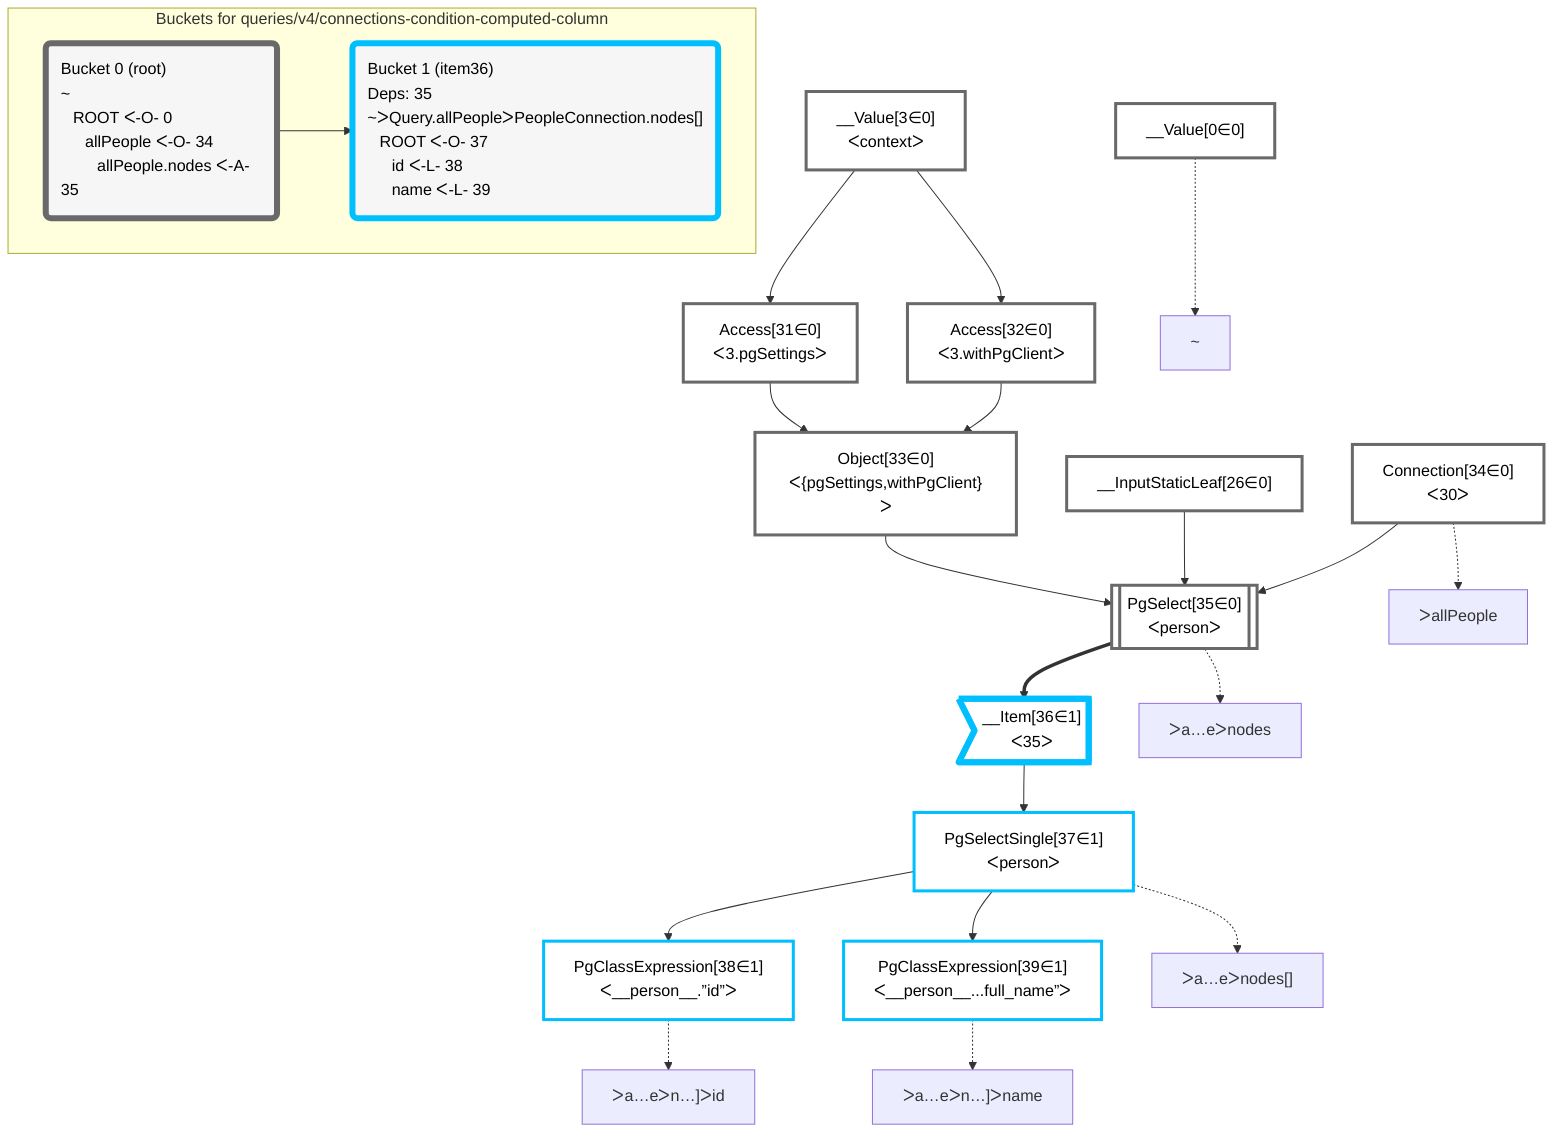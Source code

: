 graph TD
    classDef path fill:#eee,stroke:#000,color:#000
    classDef plan fill:#fff,stroke-width:3px,color:#000
    classDef itemplan fill:#fff,stroke-width:6px,color:#000
    classDef sideeffectplan fill:#f00,stroke-width:6px,color:#000
    classDef bucket fill:#f6f6f6,color:#000,stroke-width:6px,text-align:left


    %% define plans
    __Value0["__Value[0∈0]"]:::plan
    __Value3["__Value[3∈0]<br />ᐸcontextᐳ"]:::plan
    __InputStaticLeaf26["__InputStaticLeaf[26∈0]"]:::plan
    Access31["Access[31∈0]<br />ᐸ3.pgSettingsᐳ"]:::plan
    Access32["Access[32∈0]<br />ᐸ3.withPgClientᐳ"]:::plan
    Object33["Object[33∈0]<br />ᐸ{pgSettings,withPgClient}ᐳ"]:::plan
    Connection34["Connection[34∈0]<br />ᐸ30ᐳ"]:::plan
    PgSelect35[["PgSelect[35∈0]<br />ᐸpersonᐳ"]]:::plan
    __Item36>"__Item[36∈1]<br />ᐸ35ᐳ"]:::itemplan
    PgSelectSingle37["PgSelectSingle[37∈1]<br />ᐸpersonᐳ"]:::plan
    PgClassExpression38["PgClassExpression[38∈1]<br />ᐸ__person__.”id”ᐳ"]:::plan
    PgClassExpression39["PgClassExpression[39∈1]<br />ᐸ__person__...full_name”ᐳ"]:::plan

    %% plan dependencies
    __Value3 --> Access31
    __Value3 --> Access32
    Access31 & Access32 --> Object33
    Object33 & __InputStaticLeaf26 & Connection34 --> PgSelect35
    PgSelect35 ==> __Item36
    __Item36 --> PgSelectSingle37
    PgSelectSingle37 --> PgClassExpression38
    PgSelectSingle37 --> PgClassExpression39

    %% plan-to-path relationships
    P0["~"]
    __Value0 -.-> P0
    P34["ᐳallPeople"]
    Connection34 -.-> P34
    P35["ᐳa…eᐳnodes"]
    PgSelect35 -.-> P35
    P37["ᐳa…eᐳnodes[]"]
    PgSelectSingle37 -.-> P37
    P38["ᐳa…eᐳn…]ᐳid"]
    PgClassExpression38 -.-> P38
    P39["ᐳa…eᐳn…]ᐳname"]
    PgClassExpression39 -.-> P39

    subgraph "Buckets for queries/v4/connections-condition-computed-column"
    Bucket0("Bucket 0 (root)<br />~<br />⠀ROOT ᐸ-O- 0<br />⠀⠀allPeople ᐸ-O- 34<br />⠀⠀⠀allPeople.nodes ᐸ-A- 35"):::bucket
    classDef bucket0 stroke:#696969
    class Bucket0,__Value0,__Value3,__InputStaticLeaf26,Access31,Access32,Object33,Connection34,PgSelect35 bucket0
    Bucket1("Bucket 1 (item36)<br />Deps: 35<br />~ᐳQuery.allPeopleᐳPeopleConnection.nodes[]<br />⠀ROOT ᐸ-O- 37<br />⠀⠀id ᐸ-L- 38<br />⠀⠀name ᐸ-L- 39"):::bucket
    classDef bucket1 stroke:#00bfff
    class Bucket1,__Item36,PgSelectSingle37,PgClassExpression38,PgClassExpression39 bucket1
    Bucket0 --> Bucket1
    end